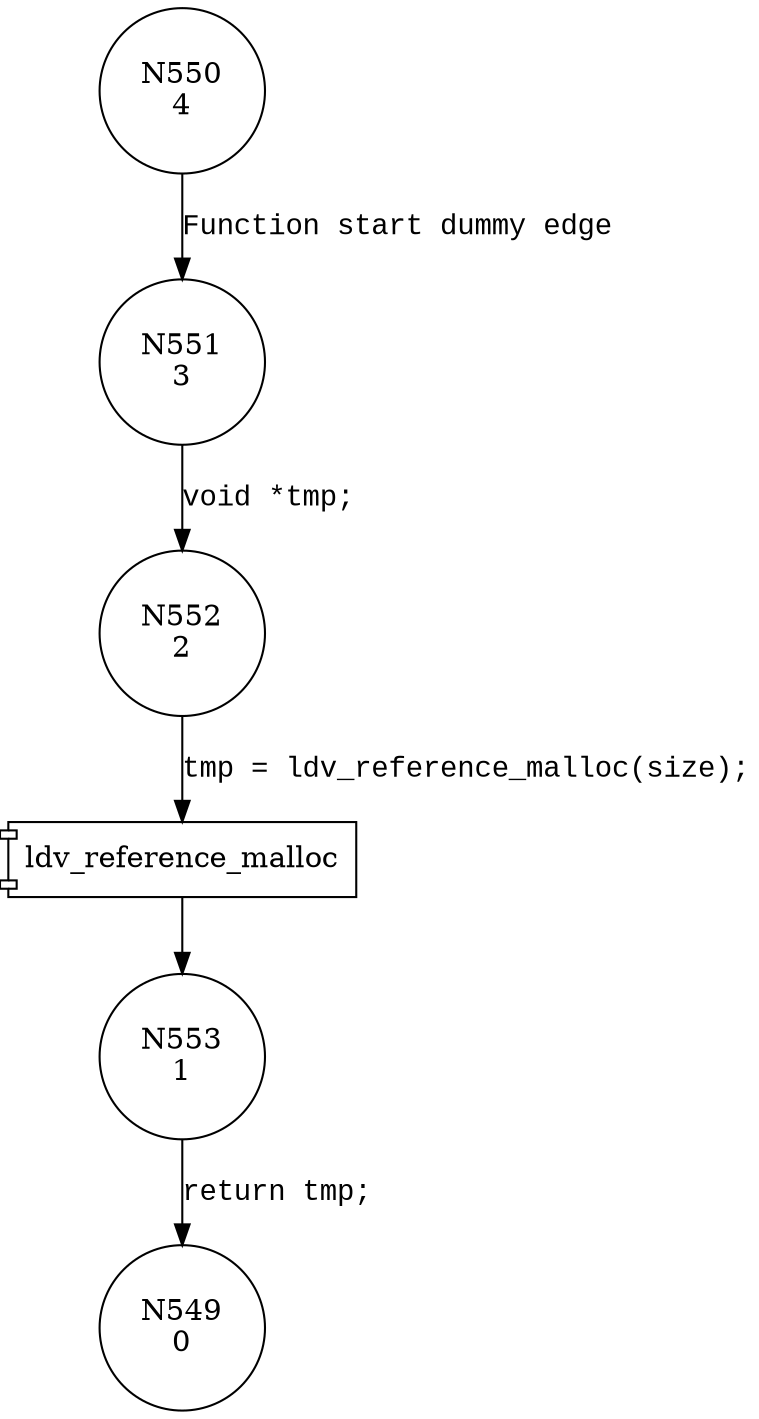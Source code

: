 digraph ldv_malloc {
550 [shape="circle" label="N550\n4"]
551 [shape="circle" label="N551\n3"]
552 [shape="circle" label="N552\n2"]
553 [shape="circle" label="N553\n1"]
549 [shape="circle" label="N549\n0"]
550 -> 551 [label="Function start dummy edge" fontname="Courier New"]
100017 [shape="component" label="ldv_reference_malloc"]
552 -> 100017 [label="tmp = ldv_reference_malloc(size);" fontname="Courier New"]
100017 -> 553 [label="" fontname="Courier New"]
551 -> 552 [label="void *tmp;" fontname="Courier New"]
553 -> 549 [label="return tmp;" fontname="Courier New"]
}